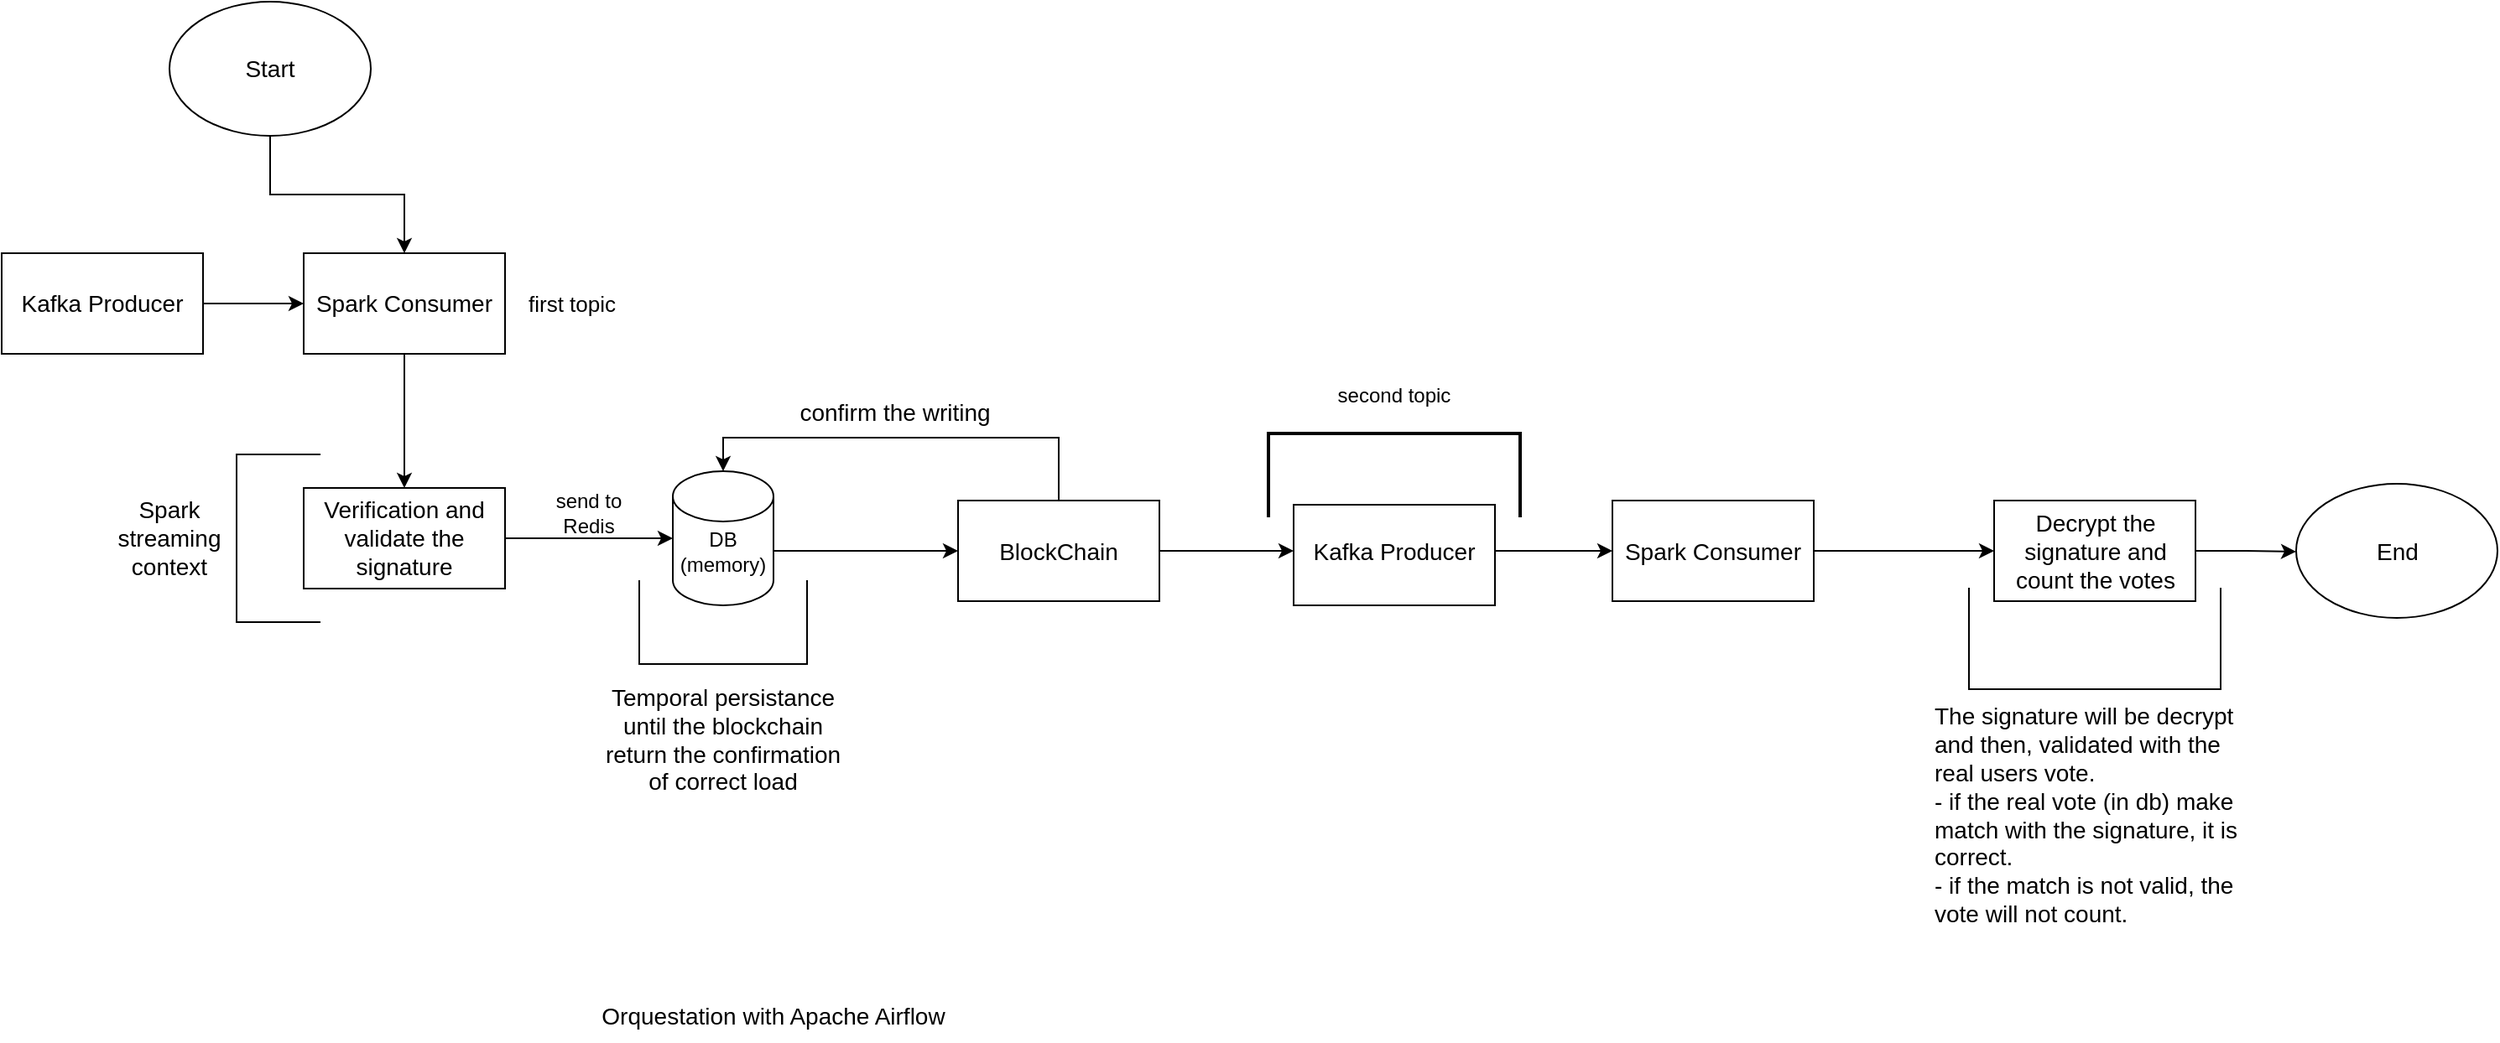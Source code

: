 <mxfile version="24.7.7">
  <diagram name="Página-1" id="wR5rpg4ATvwhX3SZ5CP1">
    <mxGraphModel dx="1434" dy="780" grid="1" gridSize="10" guides="1" tooltips="1" connect="1" arrows="1" fold="1" page="1" pageScale="1" pageWidth="827" pageHeight="1169" math="0" shadow="0">
      <root>
        <mxCell id="0" />
        <mxCell id="1" parent="0" />
        <mxCell id="oyKC4ICt6uIVDYOdOdBO-13" style="edgeStyle=orthogonalEdgeStyle;rounded=0;orthogonalLoop=1;jettySize=auto;html=1;exitX=0.5;exitY=1;exitDx=0;exitDy=0;entryX=0.5;entryY=0;entryDx=0;entryDy=0;" parent="1" source="oyKC4ICt6uIVDYOdOdBO-1" target="oyKC4ICt6uIVDYOdOdBO-11" edge="1">
          <mxGeometry relative="1" as="geometry" />
        </mxCell>
        <mxCell id="oyKC4ICt6uIVDYOdOdBO-1" value="" style="ellipse;whiteSpace=wrap;html=1;" parent="1" vertex="1">
          <mxGeometry x="100" y="80" width="120" height="80" as="geometry" />
        </mxCell>
        <mxCell id="oyKC4ICt6uIVDYOdOdBO-2" value="&lt;span style=&quot;font-size: 14px;&quot;&gt;Start&lt;/span&gt;" style="text;html=1;align=center;verticalAlign=middle;whiteSpace=wrap;rounded=0;" parent="1" vertex="1">
          <mxGeometry x="130" y="105" width="60" height="30" as="geometry" />
        </mxCell>
        <mxCell id="oyKC4ICt6uIVDYOdOdBO-3" value="" style="rounded=0;whiteSpace=wrap;html=1;" parent="1" vertex="1">
          <mxGeometry y="230" width="120" height="60" as="geometry" />
        </mxCell>
        <mxCell id="oyKC4ICt6uIVDYOdOdBO-16" value="" style="edgeStyle=orthogonalEdgeStyle;rounded=0;orthogonalLoop=1;jettySize=auto;html=1;" parent="1" source="oyKC4ICt6uIVDYOdOdBO-5" target="oyKC4ICt6uIVDYOdOdBO-14" edge="1">
          <mxGeometry relative="1" as="geometry" />
        </mxCell>
        <mxCell id="oyKC4ICt6uIVDYOdOdBO-5" value="&lt;font style=&quot;font-size: 14px;&quot;&gt;Kafka Producer&lt;/font&gt;" style="text;html=1;align=center;verticalAlign=middle;whiteSpace=wrap;rounded=0;" parent="1" vertex="1">
          <mxGeometry y="230" width="120" height="60" as="geometry" />
        </mxCell>
        <mxCell id="oyKC4ICt6uIVDYOdOdBO-6" value="&lt;font style=&quot;font-size: 14px;&quot;&gt;Verification and validate the signature&lt;/font&gt;" style="rounded=0;whiteSpace=wrap;html=1;" parent="1" vertex="1">
          <mxGeometry x="180" y="370" width="120" height="60" as="geometry" />
        </mxCell>
        <mxCell id="oyKC4ICt6uIVDYOdOdBO-9" value="" style="rounded=0;whiteSpace=wrap;html=1;" parent="1" vertex="1">
          <mxGeometry x="570" y="377.5" width="120" height="60" as="geometry" />
        </mxCell>
        <mxCell id="oyKC4ICt6uIVDYOdOdBO-11" value="" style="rounded=0;whiteSpace=wrap;html=1;" parent="1" vertex="1">
          <mxGeometry x="180" y="230" width="120" height="60" as="geometry" />
        </mxCell>
        <mxCell id="sLu-aOIJa3ZzHug4JrmT-1" value="" style="edgeStyle=orthogonalEdgeStyle;rounded=0;orthogonalLoop=1;jettySize=auto;html=1;" parent="1" source="oyKC4ICt6uIVDYOdOdBO-14" edge="1">
          <mxGeometry relative="1" as="geometry">
            <mxPoint x="240" y="370" as="targetPoint" />
          </mxGeometry>
        </mxCell>
        <mxCell id="oyKC4ICt6uIVDYOdOdBO-14" value="&lt;font style=&quot;font-size: 14px;&quot;&gt;Spark Consumer&lt;/font&gt;" style="text;html=1;align=center;verticalAlign=middle;whiteSpace=wrap;rounded=0;" parent="1" vertex="1">
          <mxGeometry x="180" y="230" width="120" height="60" as="geometry" />
        </mxCell>
        <mxCell id="0I0V-aICoqOOxEZha9os-5" value="" style="edgeStyle=orthogonalEdgeStyle;rounded=0;orthogonalLoop=1;jettySize=auto;html=1;" edge="1" parent="1" source="oyKC4ICt6uIVDYOdOdBO-17" target="0I0V-aICoqOOxEZha9os-4">
          <mxGeometry relative="1" as="geometry" />
        </mxCell>
        <mxCell id="oyKC4ICt6uIVDYOdOdBO-17" value="&lt;font style=&quot;font-size: 14px;&quot;&gt;BlockChain&lt;/font&gt;" style="text;html=1;align=center;verticalAlign=middle;whiteSpace=wrap;rounded=0;" parent="1" vertex="1">
          <mxGeometry x="570" y="377.5" width="120" height="60" as="geometry" />
        </mxCell>
        <mxCell id="oyKC4ICt6uIVDYOdOdBO-18" value="" style="ellipse;whiteSpace=wrap;html=1;" parent="1" vertex="1">
          <mxGeometry x="1367.5" y="367.5" width="120" height="80" as="geometry" />
        </mxCell>
        <mxCell id="oyKC4ICt6uIVDYOdOdBO-20" value="&lt;span style=&quot;font-size: 14px;&quot;&gt;End&lt;/span&gt;" style="text;html=1;align=center;verticalAlign=middle;whiteSpace=wrap;rounded=0;" parent="1" vertex="1">
          <mxGeometry x="1397.5" y="392.5" width="60" height="30" as="geometry" />
        </mxCell>
        <mxCell id="sLu-aOIJa3ZzHug4JrmT-2" value="" style="strokeWidth=1;html=1;shape=mxgraph.flowchart.annotation_1;align=left;pointerEvents=1;" parent="1" vertex="1">
          <mxGeometry x="140" y="350" width="50" height="100" as="geometry" />
        </mxCell>
        <mxCell id="sLu-aOIJa3ZzHug4JrmT-3" value="&lt;font style=&quot;font-size: 14px;&quot;&gt;Spark streaming context&lt;/font&gt;" style="text;html=1;align=center;verticalAlign=middle;whiteSpace=wrap;rounded=0;" parent="1" vertex="1">
          <mxGeometry x="60" y="360" width="80" height="80" as="geometry" />
        </mxCell>
        <mxCell id="sLu-aOIJa3ZzHug4JrmT-5" value="" style="shape=cylinder3;whiteSpace=wrap;html=1;boundedLbl=1;backgroundOutline=1;size=15;" parent="1" vertex="1">
          <mxGeometry x="400" y="360" width="60" height="80" as="geometry" />
        </mxCell>
        <mxCell id="sLu-aOIJa3ZzHug4JrmT-6" style="edgeStyle=orthogonalEdgeStyle;rounded=0;orthogonalLoop=1;jettySize=auto;html=1;exitX=1;exitY=0.5;exitDx=0;exitDy=0;entryX=0;entryY=0.5;entryDx=0;entryDy=0;entryPerimeter=0;" parent="1" source="oyKC4ICt6uIVDYOdOdBO-6" target="sLu-aOIJa3ZzHug4JrmT-5" edge="1">
          <mxGeometry relative="1" as="geometry" />
        </mxCell>
        <mxCell id="sLu-aOIJa3ZzHug4JrmT-11" value="" style="edgeStyle=orthogonalEdgeStyle;rounded=0;orthogonalLoop=1;jettySize=auto;html=1;" parent="1" source="sLu-aOIJa3ZzHug4JrmT-7" target="oyKC4ICt6uIVDYOdOdBO-17" edge="1">
          <mxGeometry relative="1" as="geometry" />
        </mxCell>
        <mxCell id="sLu-aOIJa3ZzHug4JrmT-7" value="&lt;div&gt;DB&lt;/div&gt;&lt;div&gt;(memory)&lt;/div&gt;" style="text;html=1;align=center;verticalAlign=middle;whiteSpace=wrap;rounded=0;" parent="1" vertex="1">
          <mxGeometry x="400" y="385" width="60" height="45" as="geometry" />
        </mxCell>
        <mxCell id="sLu-aOIJa3ZzHug4JrmT-8" value="send to Redis" style="text;html=1;align=center;verticalAlign=middle;whiteSpace=wrap;rounded=0;" parent="1" vertex="1">
          <mxGeometry x="320" y="370" width="60" height="30" as="geometry" />
        </mxCell>
        <mxCell id="sLu-aOIJa3ZzHug4JrmT-9" value="" style="strokeWidth=1;html=1;shape=mxgraph.flowchart.annotation_1;align=left;pointerEvents=1;rotation=-90;" parent="1" vertex="1">
          <mxGeometry x="405" y="400" width="50" height="100" as="geometry" />
        </mxCell>
        <mxCell id="sLu-aOIJa3ZzHug4JrmT-10" value="&lt;font style=&quot;font-size: 14px;&quot;&gt;Temporal persistance until the blockchain return the confirmation of correct load&lt;/font&gt;" style="text;html=1;align=center;verticalAlign=middle;whiteSpace=wrap;rounded=0;" parent="1" vertex="1">
          <mxGeometry x="355" y="480" width="150" height="80" as="geometry" />
        </mxCell>
        <mxCell id="sLu-aOIJa3ZzHug4JrmT-14" style="edgeStyle=orthogonalEdgeStyle;rounded=0;orthogonalLoop=1;jettySize=auto;html=1;exitX=0.5;exitY=0;exitDx=0;exitDy=0;entryX=0.5;entryY=0;entryDx=0;entryDy=0;entryPerimeter=0;" parent="1" source="oyKC4ICt6uIVDYOdOdBO-17" target="sLu-aOIJa3ZzHug4JrmT-5" edge="1">
          <mxGeometry relative="1" as="geometry" />
        </mxCell>
        <mxCell id="sLu-aOIJa3ZzHug4JrmT-15" value="&lt;font style=&quot;font-size: 14px;&quot;&gt;confirm the writing&lt;/font&gt;" style="text;html=1;align=center;verticalAlign=middle;whiteSpace=wrap;rounded=0;" parent="1" vertex="1">
          <mxGeometry x="455" y="310" width="155" height="30" as="geometry" />
        </mxCell>
        <mxCell id="sLu-aOIJa3ZzHug4JrmT-16" value="" style="rounded=0;whiteSpace=wrap;html=1;" parent="1" vertex="1">
          <mxGeometry x="1187.5" y="377.5" width="120" height="60" as="geometry" />
        </mxCell>
        <mxCell id="sLu-aOIJa3ZzHug4JrmT-19" value="" style="edgeStyle=orthogonalEdgeStyle;rounded=0;orthogonalLoop=1;jettySize=auto;html=1;" parent="1" source="sLu-aOIJa3ZzHug4JrmT-18" edge="1">
          <mxGeometry relative="1" as="geometry">
            <mxPoint x="1367.5" y="408" as="targetPoint" />
          </mxGeometry>
        </mxCell>
        <mxCell id="sLu-aOIJa3ZzHug4JrmT-18" value="&lt;font style=&quot;font-size: 14px;&quot;&gt;Decrypt the signature and count the votes&lt;/font&gt;" style="text;html=1;align=center;verticalAlign=middle;whiteSpace=wrap;rounded=0;" parent="1" vertex="1">
          <mxGeometry x="1187.5" y="376.25" width="120" height="62.5" as="geometry" />
        </mxCell>
        <mxCell id="sLu-aOIJa3ZzHug4JrmT-20" value="" style="shape=partialRectangle;whiteSpace=wrap;html=1;bottom=1;right=1;left=1;top=0;fillColor=none;routingCenterX=-0.5;" parent="1" vertex="1">
          <mxGeometry x="1172.5" y="430" width="150" height="60" as="geometry" />
        </mxCell>
        <mxCell id="sLu-aOIJa3ZzHug4JrmT-22" value="&lt;font style=&quot;font-size: 14px;&quot;&gt;The signature will be decrypt and then, validated with the real users vote.&lt;/font&gt;&lt;div style=&quot;font-size: 14px;&quot;&gt;&lt;font style=&quot;font-size: 14px;&quot;&gt;- if the real vote (in db) make match with the signature, it is correct.&lt;/font&gt;&lt;/div&gt;&lt;div style=&quot;font-size: 14px;&quot;&gt;&lt;font style=&quot;font-size: 14px;&quot;&gt;- if the match is not valid, the vote will not count.&lt;/font&gt;&lt;/div&gt;" style="text;html=1;align=left;verticalAlign=middle;whiteSpace=wrap;rounded=0;" parent="1" vertex="1">
          <mxGeometry x="1150" y="490" width="195" height="150" as="geometry" />
        </mxCell>
        <mxCell id="TPwAu2DqvQ5dYHGIksQ9-2" value="&lt;font style=&quot;font-size: 14px;&quot;&gt;Orquestation with Apache Airflow&lt;/font&gt;" style="text;html=1;align=center;verticalAlign=middle;whiteSpace=wrap;rounded=0;" parent="1" vertex="1">
          <mxGeometry x="350" y="670" width="220" height="30" as="geometry" />
        </mxCell>
        <mxCell id="0I0V-aICoqOOxEZha9os-3" value="" style="rounded=0;whiteSpace=wrap;html=1;" vertex="1" parent="1">
          <mxGeometry x="770" y="380" width="120" height="60" as="geometry" />
        </mxCell>
        <mxCell id="0I0V-aICoqOOxEZha9os-8" value="" style="edgeStyle=orthogonalEdgeStyle;rounded=0;orthogonalLoop=1;jettySize=auto;html=1;" edge="1" parent="1" source="0I0V-aICoqOOxEZha9os-4" target="0I0V-aICoqOOxEZha9os-7">
          <mxGeometry relative="1" as="geometry" />
        </mxCell>
        <mxCell id="0I0V-aICoqOOxEZha9os-4" value="&lt;font style=&quot;font-size: 14px;&quot;&gt;Kafka Producer&lt;/font&gt;" style="text;html=1;align=center;verticalAlign=middle;whiteSpace=wrap;rounded=0;" vertex="1" parent="1">
          <mxGeometry x="770" y="377.5" width="120" height="60" as="geometry" />
        </mxCell>
        <mxCell id="0I0V-aICoqOOxEZha9os-6" value="" style="rounded=0;whiteSpace=wrap;html=1;" vertex="1" parent="1">
          <mxGeometry x="960" y="377.5" width="120" height="60" as="geometry" />
        </mxCell>
        <mxCell id="0I0V-aICoqOOxEZha9os-10" style="edgeStyle=orthogonalEdgeStyle;rounded=0;orthogonalLoop=1;jettySize=auto;html=1;exitX=1;exitY=0.5;exitDx=0;exitDy=0;entryX=0;entryY=0.5;entryDx=0;entryDy=0;" edge="1" parent="1" source="0I0V-aICoqOOxEZha9os-7" target="sLu-aOIJa3ZzHug4JrmT-18">
          <mxGeometry relative="1" as="geometry" />
        </mxCell>
        <mxCell id="0I0V-aICoqOOxEZha9os-7" value="&lt;font style=&quot;font-size: 14px;&quot;&gt;Spark Consumer&lt;/font&gt;" style="text;html=1;align=center;verticalAlign=middle;whiteSpace=wrap;rounded=0;" vertex="1" parent="1">
          <mxGeometry x="960" y="377.5" width="120" height="60" as="geometry" />
        </mxCell>
        <mxCell id="0I0V-aICoqOOxEZha9os-13" value="" style="strokeWidth=2;html=1;shape=mxgraph.flowchart.annotation_1;align=left;pointerEvents=1;rotation=90;" vertex="1" parent="1">
          <mxGeometry x="805" y="287.5" width="50" height="150" as="geometry" />
        </mxCell>
        <mxCell id="0I0V-aICoqOOxEZha9os-14" value="second topic" style="text;html=1;align=center;verticalAlign=middle;whiteSpace=wrap;rounded=0;" vertex="1" parent="1">
          <mxGeometry x="790" y="300" width="80" height="30" as="geometry" />
        </mxCell>
        <mxCell id="0I0V-aICoqOOxEZha9os-15" value="&lt;font style=&quot;font-size: 13px;&quot;&gt;first topic&lt;/font&gt;" style="text;html=1;align=center;verticalAlign=middle;whiteSpace=wrap;rounded=0;" vertex="1" parent="1">
          <mxGeometry x="300" y="245" width="80" height="30" as="geometry" />
        </mxCell>
      </root>
    </mxGraphModel>
  </diagram>
</mxfile>
